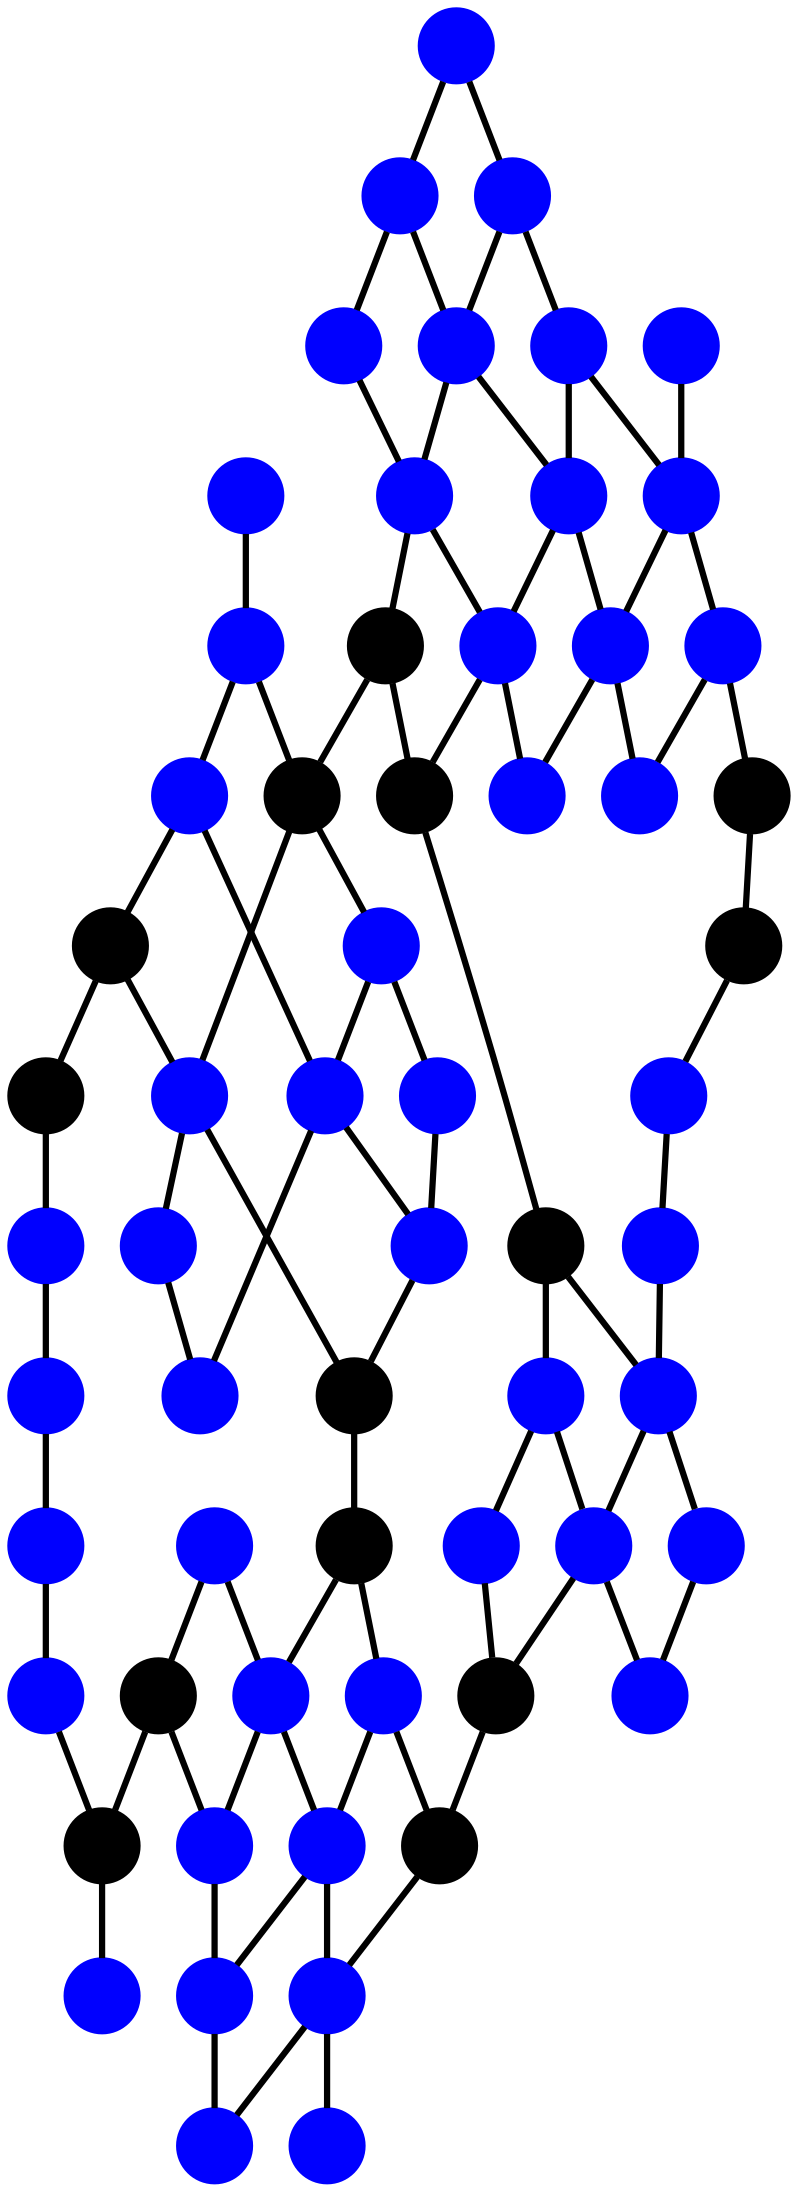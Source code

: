 graph
{
	node [shape="point", width=0.5, color=blue];
	edge [penwidth=3];

	a [pos="1,8!"];
	b [pos="2,8!"];
	c [pos="3,8!"];
	d [pos="5,8!"];
	e [pos="6,8!"];
	f [pos="7,8!"];
	g [pos="8,8!", color=black];
	h [pos="11,8!", color=black];

	i [pos="1,7!"];
	j [pos="2,7!"];
	k [pos="3,7!"];
	l [pos="4,7!", color=black];
	m [pos="6,7!", color=black];
	n [pos="8,7!"];
	o [pos="9,7!"];
	p [pos="11,7!"];

	q [pos="1,6!"];
	r [pos="2,6!"];
	s [pos="3,6!"];
	t [pos="4,6!", color=black];
	u [pos="6,6!"];
	v [pos="7,6!"];
	w [pos="9,6!"];
	x [pos="11,6!"];
	y [pos="12,6!"];

	z [pos="0,5!"];
	aa [pos="1,5!"];
	ab [pos="2,5!"];
	ac [pos="3,5!"];
	ad [pos="6,5!"];
	ae [pos="7,5!"];
	af [pos="8,5!", color=black];
	ag [pos="12,5!"];

	ah [pos="1,4!"];
	ai [pos="2,4!"];
	aj [pos="9,4!"];
	ak [pos="10,4!", color=black];
	al [pos="12,4!", color=black];

	am [pos="1,3!", color=black];
	an [pos="8,3!", color=black];
	ao [pos="9,3!"];
	ap [pos="10,3!"];

	aq [pos="1,2!", color=black];
	ar [pos="4,2!", color=black];
	as [pos="5,2!"];
	at [pos="6,2!"];
	au [pos="8,2!"];
	av [pos="9,2!"];
	aw [pos="10,2!"];
	ax [pos="12,2!"];

	ay [pos="1,1!"];
	az [pos="2,1!"];
	ba [pos="4,1!"];
	bb [pos="5,1!"];
	bc [pos="6,1!", color=black];
	bd [pos="8,1!", color=black];
	be [pos="9,1!"];
	bf [pos="10,1!"];

	bg [pos="4,0!"];
	bh [pos="5,0!"];
	bi [pos="9,0!"];

	a -- b -- c;	d -- e -- f -- g -- h;
	i -- j -- k -- l -- m -- n -- o;
	q -- r -- s -- t;	u -- v -- w;	x -- y;
	z -- aa -- ab -- ac;	ad -- ae -- af;
	ah -- ai;	aj -- ak -- al;
	an -- ao -- ap;
	ar -- as -- at;	au -- av -- aw;
	ay -- az -- ba -- bb -- bc -- bd -- be -- bf;
	bg -- bh;

	a -- i -- q -- aa -- ah -- am -- aq -- ay;
	b -- j -- r -- ab -- ai;
	c -- k -- s -- ac;
	l -- t -- ar -- ba -- bg;
	as -- bb -- bh;
	e -- m -- u -- ad;	at -- bc;
	f -- v -- ae;
	g -- n -- af -- an -- au -- bd;
	o -- w;	aj -- ao -- av -- be -- bi;
	ak -- ap -- aw -- bf;
	h -- p -- x;
	y -- ag -- al -- ax;
}